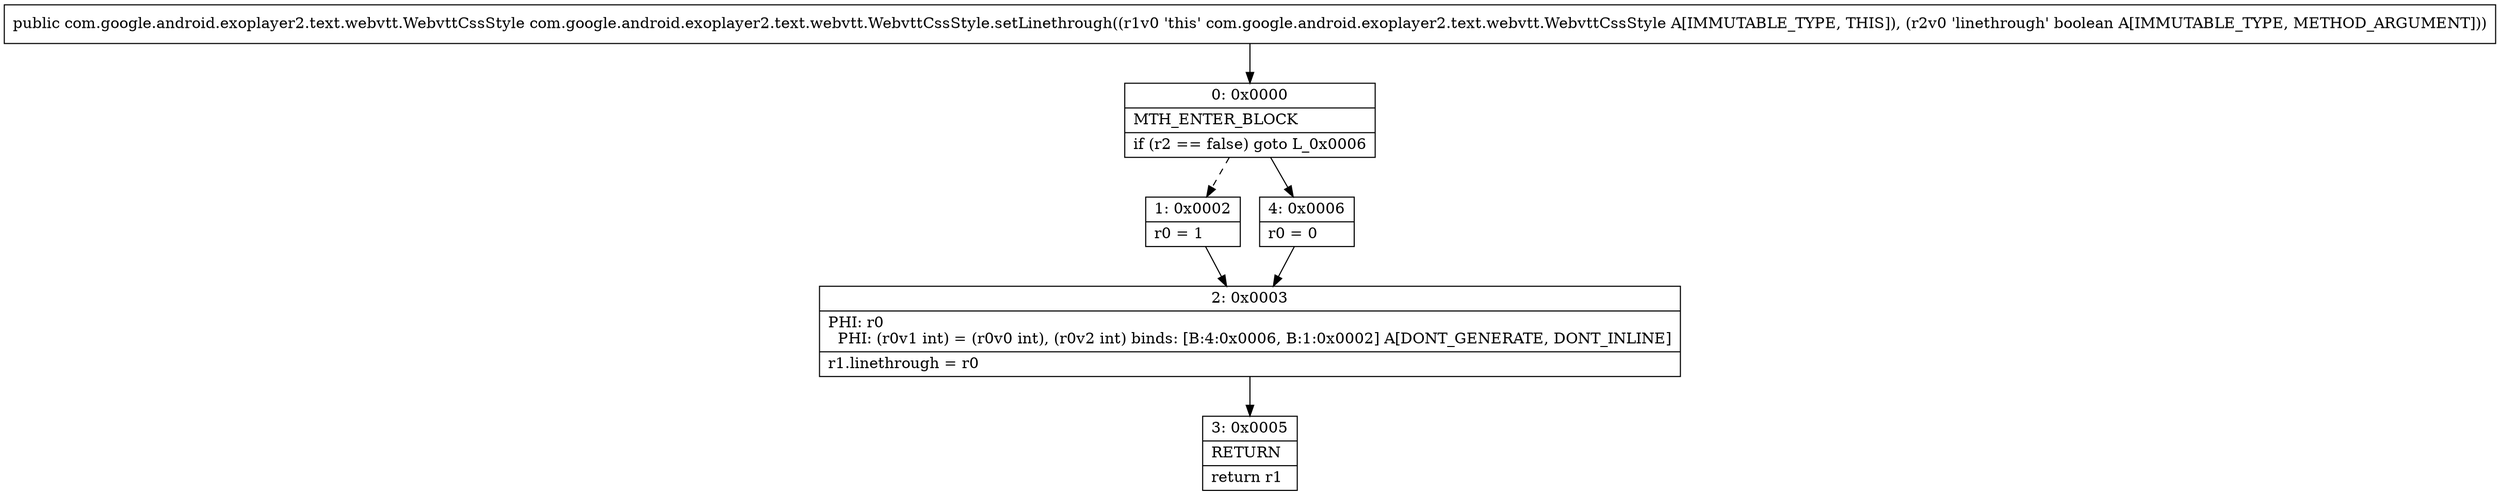digraph "CFG forcom.google.android.exoplayer2.text.webvtt.WebvttCssStyle.setLinethrough(Z)Lcom\/google\/android\/exoplayer2\/text\/webvtt\/WebvttCssStyle;" {
Node_0 [shape=record,label="{0\:\ 0x0000|MTH_ENTER_BLOCK\l|if (r2 == false) goto L_0x0006\l}"];
Node_1 [shape=record,label="{1\:\ 0x0002|r0 = 1\l}"];
Node_2 [shape=record,label="{2\:\ 0x0003|PHI: r0 \l  PHI: (r0v1 int) = (r0v0 int), (r0v2 int) binds: [B:4:0x0006, B:1:0x0002] A[DONT_GENERATE, DONT_INLINE]\l|r1.linethrough = r0\l}"];
Node_3 [shape=record,label="{3\:\ 0x0005|RETURN\l|return r1\l}"];
Node_4 [shape=record,label="{4\:\ 0x0006|r0 = 0\l}"];
MethodNode[shape=record,label="{public com.google.android.exoplayer2.text.webvtt.WebvttCssStyle com.google.android.exoplayer2.text.webvtt.WebvttCssStyle.setLinethrough((r1v0 'this' com.google.android.exoplayer2.text.webvtt.WebvttCssStyle A[IMMUTABLE_TYPE, THIS]), (r2v0 'linethrough' boolean A[IMMUTABLE_TYPE, METHOD_ARGUMENT])) }"];
MethodNode -> Node_0;
Node_0 -> Node_1[style=dashed];
Node_0 -> Node_4;
Node_1 -> Node_2;
Node_2 -> Node_3;
Node_4 -> Node_2;
}

